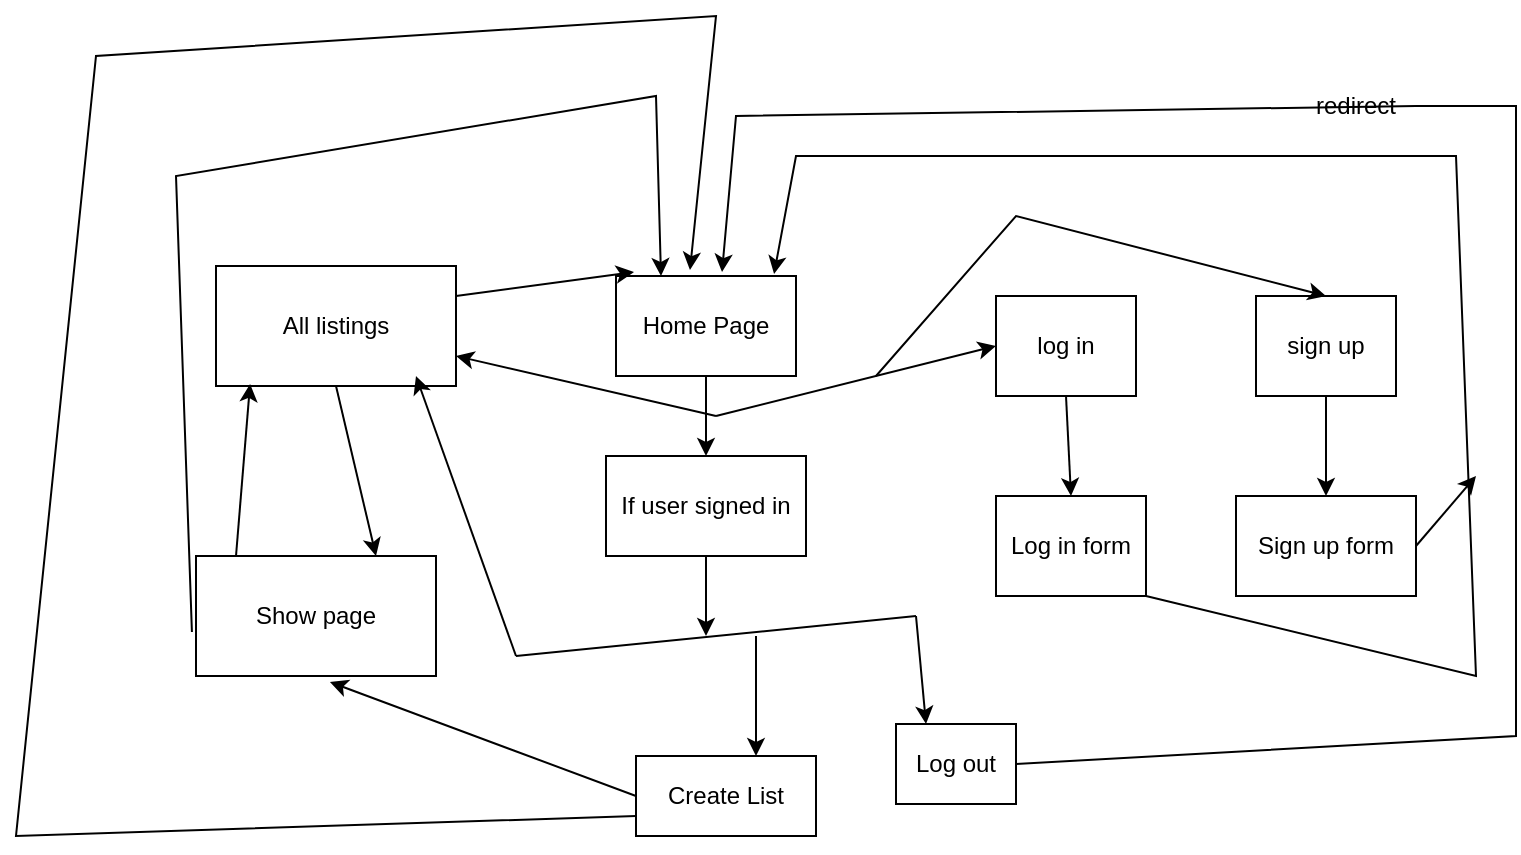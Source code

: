 <mxfile version="17.1.3" type="device"><diagram id="WRRfPr9qvr0MohAivRcN" name="Page-1"><mxGraphModel dx="1038" dy="644" grid="1" gridSize="10" guides="1" tooltips="1" connect="1" arrows="1" fold="1" page="1" pageScale="1" pageWidth="1169" pageHeight="827" math="0" shadow="0"><root><mxCell id="0"/><mxCell id="1" parent="0"/><mxCell id="2BJdvcBG95XadWHDLtgC-3" value="" style="edgeStyle=orthogonalEdgeStyle;rounded=0;orthogonalLoop=1;jettySize=auto;html=1;" edge="1" parent="1" source="2BJdvcBG95XadWHDLtgC-1" target="2BJdvcBG95XadWHDLtgC-2"><mxGeometry relative="1" as="geometry"/></mxCell><mxCell id="2BJdvcBG95XadWHDLtgC-1" value="Home Page" style="rounded=0;whiteSpace=wrap;html=1;" vertex="1" parent="1"><mxGeometry x="360" y="150" width="90" height="50" as="geometry"/></mxCell><mxCell id="2BJdvcBG95XadWHDLtgC-2" value="If user signed in" style="rounded=0;whiteSpace=wrap;html=1;" vertex="1" parent="1"><mxGeometry x="355" y="240" width="100" height="50" as="geometry"/></mxCell><mxCell id="2BJdvcBG95XadWHDLtgC-4" value="All listings" style="rounded=0;whiteSpace=wrap;html=1;" vertex="1" parent="1"><mxGeometry x="160" y="145" width="120" height="60" as="geometry"/></mxCell><mxCell id="2BJdvcBG95XadWHDLtgC-5" value="" style="endArrow=classic;html=1;rounded=0;entryX=1;entryY=0.75;entryDx=0;entryDy=0;" edge="1" parent="1" target="2BJdvcBG95XadWHDLtgC-4"><mxGeometry width="50" height="50" relative="1" as="geometry"><mxPoint x="410" y="220" as="sourcePoint"/><mxPoint x="310" y="220" as="targetPoint"/></mxGeometry></mxCell><mxCell id="2BJdvcBG95XadWHDLtgC-6" value="log in" style="rounded=0;whiteSpace=wrap;html=1;" vertex="1" parent="1"><mxGeometry x="550" y="160" width="70" height="50" as="geometry"/></mxCell><mxCell id="2BJdvcBG95XadWHDLtgC-7" value="sign up" style="rounded=0;whiteSpace=wrap;html=1;" vertex="1" parent="1"><mxGeometry x="680" y="160" width="70" height="50" as="geometry"/></mxCell><mxCell id="2BJdvcBG95XadWHDLtgC-8" value="" style="endArrow=classic;html=1;rounded=0;entryX=0;entryY=0.5;entryDx=0;entryDy=0;" edge="1" parent="1" target="2BJdvcBG95XadWHDLtgC-6"><mxGeometry width="50" height="50" relative="1" as="geometry"><mxPoint x="410" y="220" as="sourcePoint"/><mxPoint x="520" y="160" as="targetPoint"/></mxGeometry></mxCell><mxCell id="2BJdvcBG95XadWHDLtgC-9" value="" style="endArrow=classic;html=1;rounded=0;entryX=0.5;entryY=0;entryDx=0;entryDy=0;" edge="1" parent="1" target="2BJdvcBG95XadWHDLtgC-7"><mxGeometry width="50" height="50" relative="1" as="geometry"><mxPoint x="490" y="200" as="sourcePoint"/><mxPoint x="650" y="70" as="targetPoint"/><Array as="points"><mxPoint x="560" y="120"/></Array></mxGeometry></mxCell><mxCell id="2BJdvcBG95XadWHDLtgC-10" value="" style="endArrow=classic;html=1;rounded=0;exitX=0.5;exitY=1;exitDx=0;exitDy=0;" edge="1" parent="1" source="2BJdvcBG95XadWHDLtgC-7"><mxGeometry width="50" height="50" relative="1" as="geometry"><mxPoint x="690" y="310" as="sourcePoint"/><mxPoint x="715" y="260" as="targetPoint"/></mxGeometry></mxCell><mxCell id="2BJdvcBG95XadWHDLtgC-11" value="Sign up form" style="rounded=0;whiteSpace=wrap;html=1;" vertex="1" parent="1"><mxGeometry x="670" y="260" width="90" height="50" as="geometry"/></mxCell><mxCell id="2BJdvcBG95XadWHDLtgC-12" value="Log in form" style="rounded=0;whiteSpace=wrap;html=1;" vertex="1" parent="1"><mxGeometry x="550" y="260" width="75" height="50" as="geometry"/></mxCell><mxCell id="2BJdvcBG95XadWHDLtgC-13" value="" style="endArrow=classic;html=1;rounded=0;exitX=0.5;exitY=1;exitDx=0;exitDy=0;entryX=0.5;entryY=0;entryDx=0;entryDy=0;" edge="1" parent="1" source="2BJdvcBG95XadWHDLtgC-6" target="2BJdvcBG95XadWHDLtgC-12"><mxGeometry width="50" height="50" relative="1" as="geometry"><mxPoint x="560" y="414" as="sourcePoint"/><mxPoint x="610" y="364" as="targetPoint"/></mxGeometry></mxCell><mxCell id="2BJdvcBG95XadWHDLtgC-14" value="Log out" style="rounded=0;whiteSpace=wrap;html=1;" vertex="1" parent="1"><mxGeometry x="500" y="374" width="60" height="40" as="geometry"/></mxCell><mxCell id="2BJdvcBG95XadWHDLtgC-15" value="" style="endArrow=classic;html=1;rounded=0;exitX=0.5;exitY=1;exitDx=0;exitDy=0;" edge="1" parent="1" source="2BJdvcBG95XadWHDLtgC-2"><mxGeometry width="50" height="50" relative="1" as="geometry"><mxPoint x="480" y="340" as="sourcePoint"/><mxPoint x="405" y="330" as="targetPoint"/></mxGeometry></mxCell><mxCell id="2BJdvcBG95XadWHDLtgC-16" value="" style="endArrow=none;html=1;rounded=0;" edge="1" parent="1"><mxGeometry width="50" height="50" relative="1" as="geometry"><mxPoint x="310" y="340" as="sourcePoint"/><mxPoint x="510" y="320" as="targetPoint"/></mxGeometry></mxCell><mxCell id="2BJdvcBG95XadWHDLtgC-17" value="" style="endArrow=classic;html=1;rounded=0;entryX=0.25;entryY=0;entryDx=0;entryDy=0;" edge="1" parent="1" target="2BJdvcBG95XadWHDLtgC-14"><mxGeometry width="50" height="50" relative="1" as="geometry"><mxPoint x="510" y="320" as="sourcePoint"/><mxPoint x="530" y="290" as="targetPoint"/></mxGeometry></mxCell><mxCell id="2BJdvcBG95XadWHDLtgC-18" value="" style="endArrow=classic;html=1;rounded=0;" edge="1" parent="1"><mxGeometry width="50" height="50" relative="1" as="geometry"><mxPoint x="430" y="330" as="sourcePoint"/><mxPoint x="430" y="390" as="targetPoint"/></mxGeometry></mxCell><mxCell id="2BJdvcBG95XadWHDLtgC-19" value="Create List" style="rounded=0;whiteSpace=wrap;html=1;" vertex="1" parent="1"><mxGeometry x="370" y="390" width="90" height="40" as="geometry"/></mxCell><mxCell id="2BJdvcBG95XadWHDLtgC-20" value="Show page" style="rounded=0;whiteSpace=wrap;html=1;" vertex="1" parent="1"><mxGeometry x="150" y="290" width="120" height="60" as="geometry"/></mxCell><mxCell id="2BJdvcBG95XadWHDLtgC-21" value="" style="endArrow=classic;html=1;rounded=0;exitX=0;exitY=0.5;exitDx=0;exitDy=0;entryX=0.558;entryY=1.05;entryDx=0;entryDy=0;entryPerimeter=0;" edge="1" parent="1" source="2BJdvcBG95XadWHDLtgC-19" target="2BJdvcBG95XadWHDLtgC-20"><mxGeometry width="50" height="50" relative="1" as="geometry"><mxPoint x="480" y="360" as="sourcePoint"/><mxPoint x="530" y="310" as="targetPoint"/></mxGeometry></mxCell><mxCell id="2BJdvcBG95XadWHDLtgC-22" value="" style="endArrow=classic;html=1;rounded=0;exitX=0.5;exitY=1;exitDx=0;exitDy=0;entryX=0.75;entryY=0;entryDx=0;entryDy=0;" edge="1" parent="1" source="2BJdvcBG95XadWHDLtgC-4" target="2BJdvcBG95XadWHDLtgC-20"><mxGeometry width="50" height="50" relative="1" as="geometry"><mxPoint x="-20" y="290" as="sourcePoint"/><mxPoint x="30" y="240" as="targetPoint"/></mxGeometry></mxCell><mxCell id="2BJdvcBG95XadWHDLtgC-26" value="" style="endArrow=classic;html=1;rounded=0;entryX=0.142;entryY=0.983;entryDx=0;entryDy=0;entryPerimeter=0;" edge="1" parent="1" target="2BJdvcBG95XadWHDLtgC-4"><mxGeometry width="50" height="50" relative="1" as="geometry"><mxPoint x="170" y="290" as="sourcePoint"/><mxPoint x="120" y="230" as="targetPoint"/></mxGeometry></mxCell><mxCell id="2BJdvcBG95XadWHDLtgC-27" value="" style="endArrow=classic;html=1;rounded=0;" edge="1" parent="1"><mxGeometry width="50" height="50" relative="1" as="geometry"><mxPoint x="310" y="340" as="sourcePoint"/><mxPoint x="260" y="200" as="targetPoint"/></mxGeometry></mxCell><mxCell id="2BJdvcBG95XadWHDLtgC-28" value="" style="endArrow=classic;html=1;rounded=0;exitX=1;exitY=0.5;exitDx=0;exitDy=0;entryX=0.589;entryY=-0.04;entryDx=0;entryDy=0;entryPerimeter=0;startArrow=none;" edge="1" parent="1" source="2BJdvcBG95XadWHDLtgC-29" target="2BJdvcBG95XadWHDLtgC-1"><mxGeometry width="50" height="50" relative="1" as="geometry"><mxPoint x="710" y="420" as="sourcePoint"/><mxPoint x="420" y="60" as="targetPoint"/><Array as="points"><mxPoint x="420" y="70"/></Array></mxGeometry></mxCell><mxCell id="2BJdvcBG95XadWHDLtgC-29" value="redirect" style="text;html=1;strokeColor=none;fillColor=none;align=center;verticalAlign=middle;whiteSpace=wrap;rounded=0;" vertex="1" parent="1"><mxGeometry x="700" y="50" width="60" height="30" as="geometry"/></mxCell><mxCell id="2BJdvcBG95XadWHDLtgC-30" value="" style="endArrow=none;html=1;rounded=0;exitX=1;exitY=0.5;exitDx=0;exitDy=0;entryX=1;entryY=0.5;entryDx=0;entryDy=0;" edge="1" parent="1" source="2BJdvcBG95XadWHDLtgC-14" target="2BJdvcBG95XadWHDLtgC-29"><mxGeometry width="50" height="50" relative="1" as="geometry"><mxPoint x="560" y="394" as="sourcePoint"/><mxPoint x="413.01" y="148" as="targetPoint"/><Array as="points"><mxPoint x="810" y="380"/><mxPoint x="810" y="65"/></Array></mxGeometry></mxCell><mxCell id="2BJdvcBG95XadWHDLtgC-31" value="" style="endArrow=classic;html=1;rounded=0;entryX=0.1;entryY=-0.04;entryDx=0;entryDy=0;entryPerimeter=0;exitX=1;exitY=0.25;exitDx=0;exitDy=0;" edge="1" parent="1" source="2BJdvcBG95XadWHDLtgC-4" target="2BJdvcBG95XadWHDLtgC-1"><mxGeometry width="50" height="50" relative="1" as="geometry"><mxPoint x="270" y="130" as="sourcePoint"/><mxPoint x="320" y="80" as="targetPoint"/></mxGeometry></mxCell><mxCell id="2BJdvcBG95XadWHDLtgC-32" value="" style="endArrow=classic;html=1;rounded=0;exitX=-0.017;exitY=0.633;exitDx=0;exitDy=0;exitPerimeter=0;entryX=0.25;entryY=0;entryDx=0;entryDy=0;" edge="1" parent="1" source="2BJdvcBG95XadWHDLtgC-20" target="2BJdvcBG95XadWHDLtgC-1"><mxGeometry width="50" height="50" relative="1" as="geometry"><mxPoint x="70" y="340" as="sourcePoint"/><mxPoint x="370" y="90" as="targetPoint"/><Array as="points"><mxPoint x="140" y="100"/><mxPoint x="380" y="60"/></Array></mxGeometry></mxCell><mxCell id="2BJdvcBG95XadWHDLtgC-33" value="" style="endArrow=classic;html=1;rounded=0;exitX=0;exitY=0.75;exitDx=0;exitDy=0;entryX=0.411;entryY=-0.06;entryDx=0;entryDy=0;entryPerimeter=0;" edge="1" parent="1" source="2BJdvcBG95XadWHDLtgC-19" target="2BJdvcBG95XadWHDLtgC-1"><mxGeometry width="50" height="50" relative="1" as="geometry"><mxPoint x="180" y="530" as="sourcePoint"/><mxPoint x="400" y="40" as="targetPoint"/><Array as="points"><mxPoint x="60" y="430"/><mxPoint x="100" y="40"/><mxPoint x="410" y="20"/></Array></mxGeometry></mxCell><mxCell id="2BJdvcBG95XadWHDLtgC-35" value="" style="endArrow=classic;html=1;rounded=0;exitX=1;exitY=1;exitDx=0;exitDy=0;entryX=0.878;entryY=-0.02;entryDx=0;entryDy=0;entryPerimeter=0;" edge="1" parent="1" source="2BJdvcBG95XadWHDLtgC-12" target="2BJdvcBG95XadWHDLtgC-1"><mxGeometry width="50" height="50" relative="1" as="geometry"><mxPoint x="660" y="370" as="sourcePoint"/><mxPoint x="450" y="100" as="targetPoint"/><Array as="points"><mxPoint x="790" y="350"/><mxPoint x="780" y="90"/><mxPoint x="450" y="90"/></Array></mxGeometry></mxCell><mxCell id="2BJdvcBG95XadWHDLtgC-36" value="" style="endArrow=classic;html=1;rounded=0;exitX=1;exitY=0.5;exitDx=0;exitDy=0;" edge="1" parent="1" source="2BJdvcBG95XadWHDLtgC-11"><mxGeometry width="50" height="50" relative="1" as="geometry"><mxPoint x="670" y="380" as="sourcePoint"/><mxPoint x="790" y="250" as="targetPoint"/></mxGeometry></mxCell></root></mxGraphModel></diagram></mxfile>